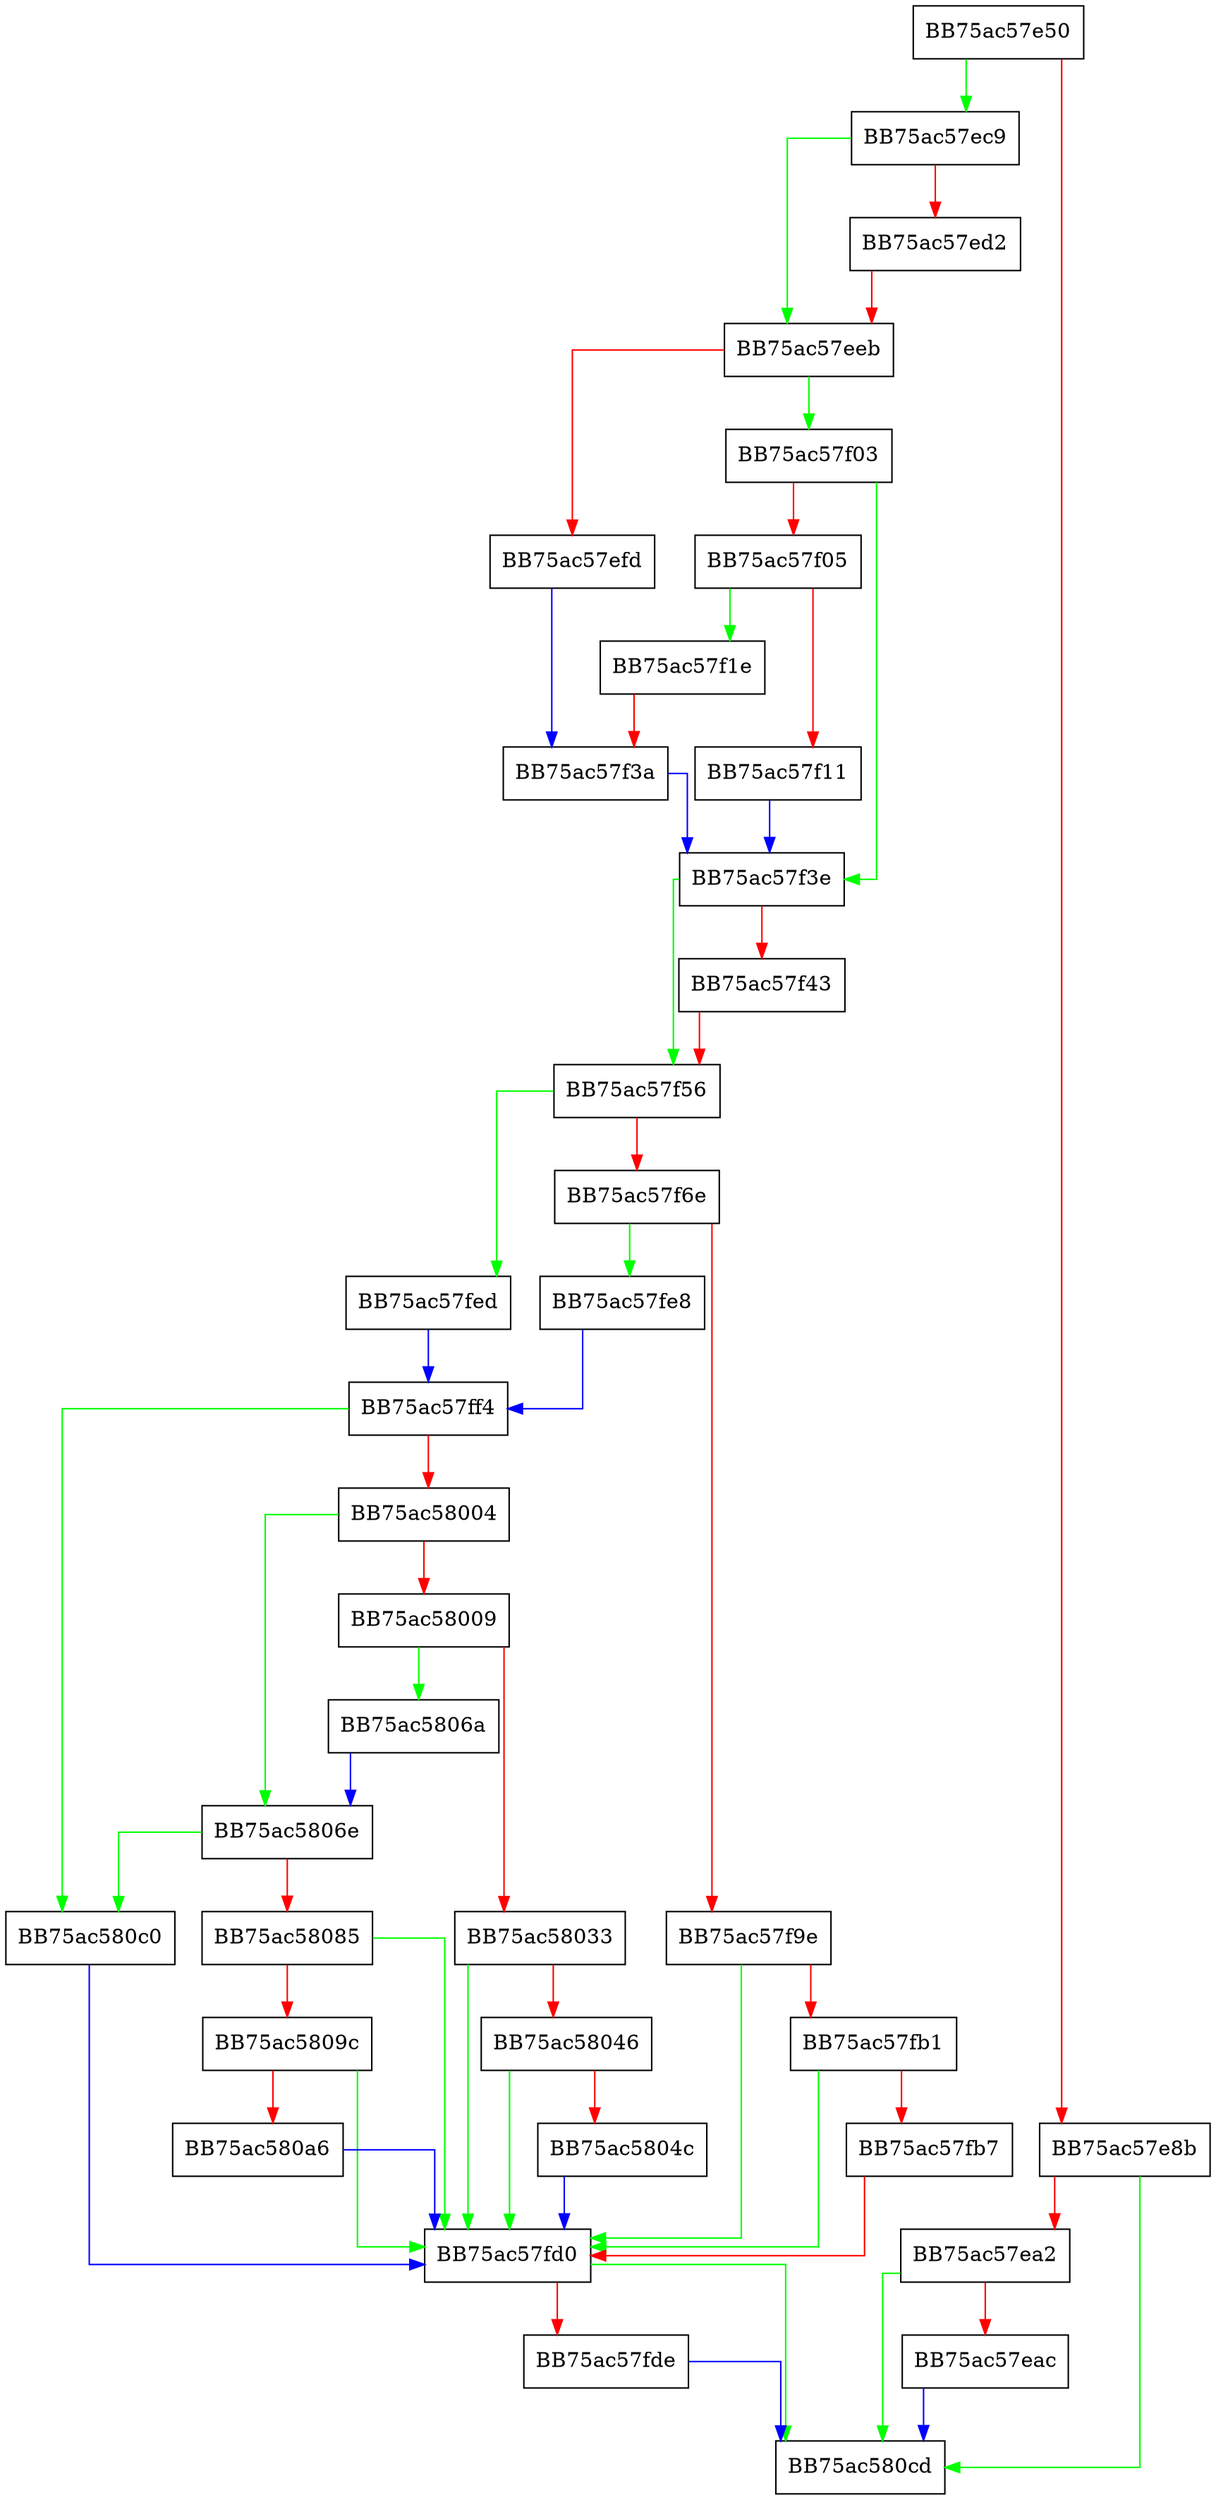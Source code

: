 digraph Write {
  node [shape="box"];
  graph [splines=ortho];
  BB75ac57e50 -> BB75ac57ec9 [color="green"];
  BB75ac57e50 -> BB75ac57e8b [color="red"];
  BB75ac57e8b -> BB75ac580cd [color="green"];
  BB75ac57e8b -> BB75ac57ea2 [color="red"];
  BB75ac57ea2 -> BB75ac580cd [color="green"];
  BB75ac57ea2 -> BB75ac57eac [color="red"];
  BB75ac57eac -> BB75ac580cd [color="blue"];
  BB75ac57ec9 -> BB75ac57eeb [color="green"];
  BB75ac57ec9 -> BB75ac57ed2 [color="red"];
  BB75ac57ed2 -> BB75ac57eeb [color="red"];
  BB75ac57eeb -> BB75ac57f03 [color="green"];
  BB75ac57eeb -> BB75ac57efd [color="red"];
  BB75ac57efd -> BB75ac57f3a [color="blue"];
  BB75ac57f03 -> BB75ac57f3e [color="green"];
  BB75ac57f03 -> BB75ac57f05 [color="red"];
  BB75ac57f05 -> BB75ac57f1e [color="green"];
  BB75ac57f05 -> BB75ac57f11 [color="red"];
  BB75ac57f11 -> BB75ac57f3e [color="blue"];
  BB75ac57f1e -> BB75ac57f3a [color="red"];
  BB75ac57f3a -> BB75ac57f3e [color="blue"];
  BB75ac57f3e -> BB75ac57f56 [color="green"];
  BB75ac57f3e -> BB75ac57f43 [color="red"];
  BB75ac57f43 -> BB75ac57f56 [color="red"];
  BB75ac57f56 -> BB75ac57fed [color="green"];
  BB75ac57f56 -> BB75ac57f6e [color="red"];
  BB75ac57f6e -> BB75ac57fe8 [color="green"];
  BB75ac57f6e -> BB75ac57f9e [color="red"];
  BB75ac57f9e -> BB75ac57fd0 [color="green"];
  BB75ac57f9e -> BB75ac57fb1 [color="red"];
  BB75ac57fb1 -> BB75ac57fd0 [color="green"];
  BB75ac57fb1 -> BB75ac57fb7 [color="red"];
  BB75ac57fb7 -> BB75ac57fd0 [color="red"];
  BB75ac57fd0 -> BB75ac580cd [color="green"];
  BB75ac57fd0 -> BB75ac57fde [color="red"];
  BB75ac57fde -> BB75ac580cd [color="blue"];
  BB75ac57fe8 -> BB75ac57ff4 [color="blue"];
  BB75ac57fed -> BB75ac57ff4 [color="blue"];
  BB75ac57ff4 -> BB75ac580c0 [color="green"];
  BB75ac57ff4 -> BB75ac58004 [color="red"];
  BB75ac58004 -> BB75ac5806e [color="green"];
  BB75ac58004 -> BB75ac58009 [color="red"];
  BB75ac58009 -> BB75ac5806a [color="green"];
  BB75ac58009 -> BB75ac58033 [color="red"];
  BB75ac58033 -> BB75ac57fd0 [color="green"];
  BB75ac58033 -> BB75ac58046 [color="red"];
  BB75ac58046 -> BB75ac57fd0 [color="green"];
  BB75ac58046 -> BB75ac5804c [color="red"];
  BB75ac5804c -> BB75ac57fd0 [color="blue"];
  BB75ac5806a -> BB75ac5806e [color="blue"];
  BB75ac5806e -> BB75ac580c0 [color="green"];
  BB75ac5806e -> BB75ac58085 [color="red"];
  BB75ac58085 -> BB75ac57fd0 [color="green"];
  BB75ac58085 -> BB75ac5809c [color="red"];
  BB75ac5809c -> BB75ac57fd0 [color="green"];
  BB75ac5809c -> BB75ac580a6 [color="red"];
  BB75ac580a6 -> BB75ac57fd0 [color="blue"];
  BB75ac580c0 -> BB75ac57fd0 [color="blue"];
}